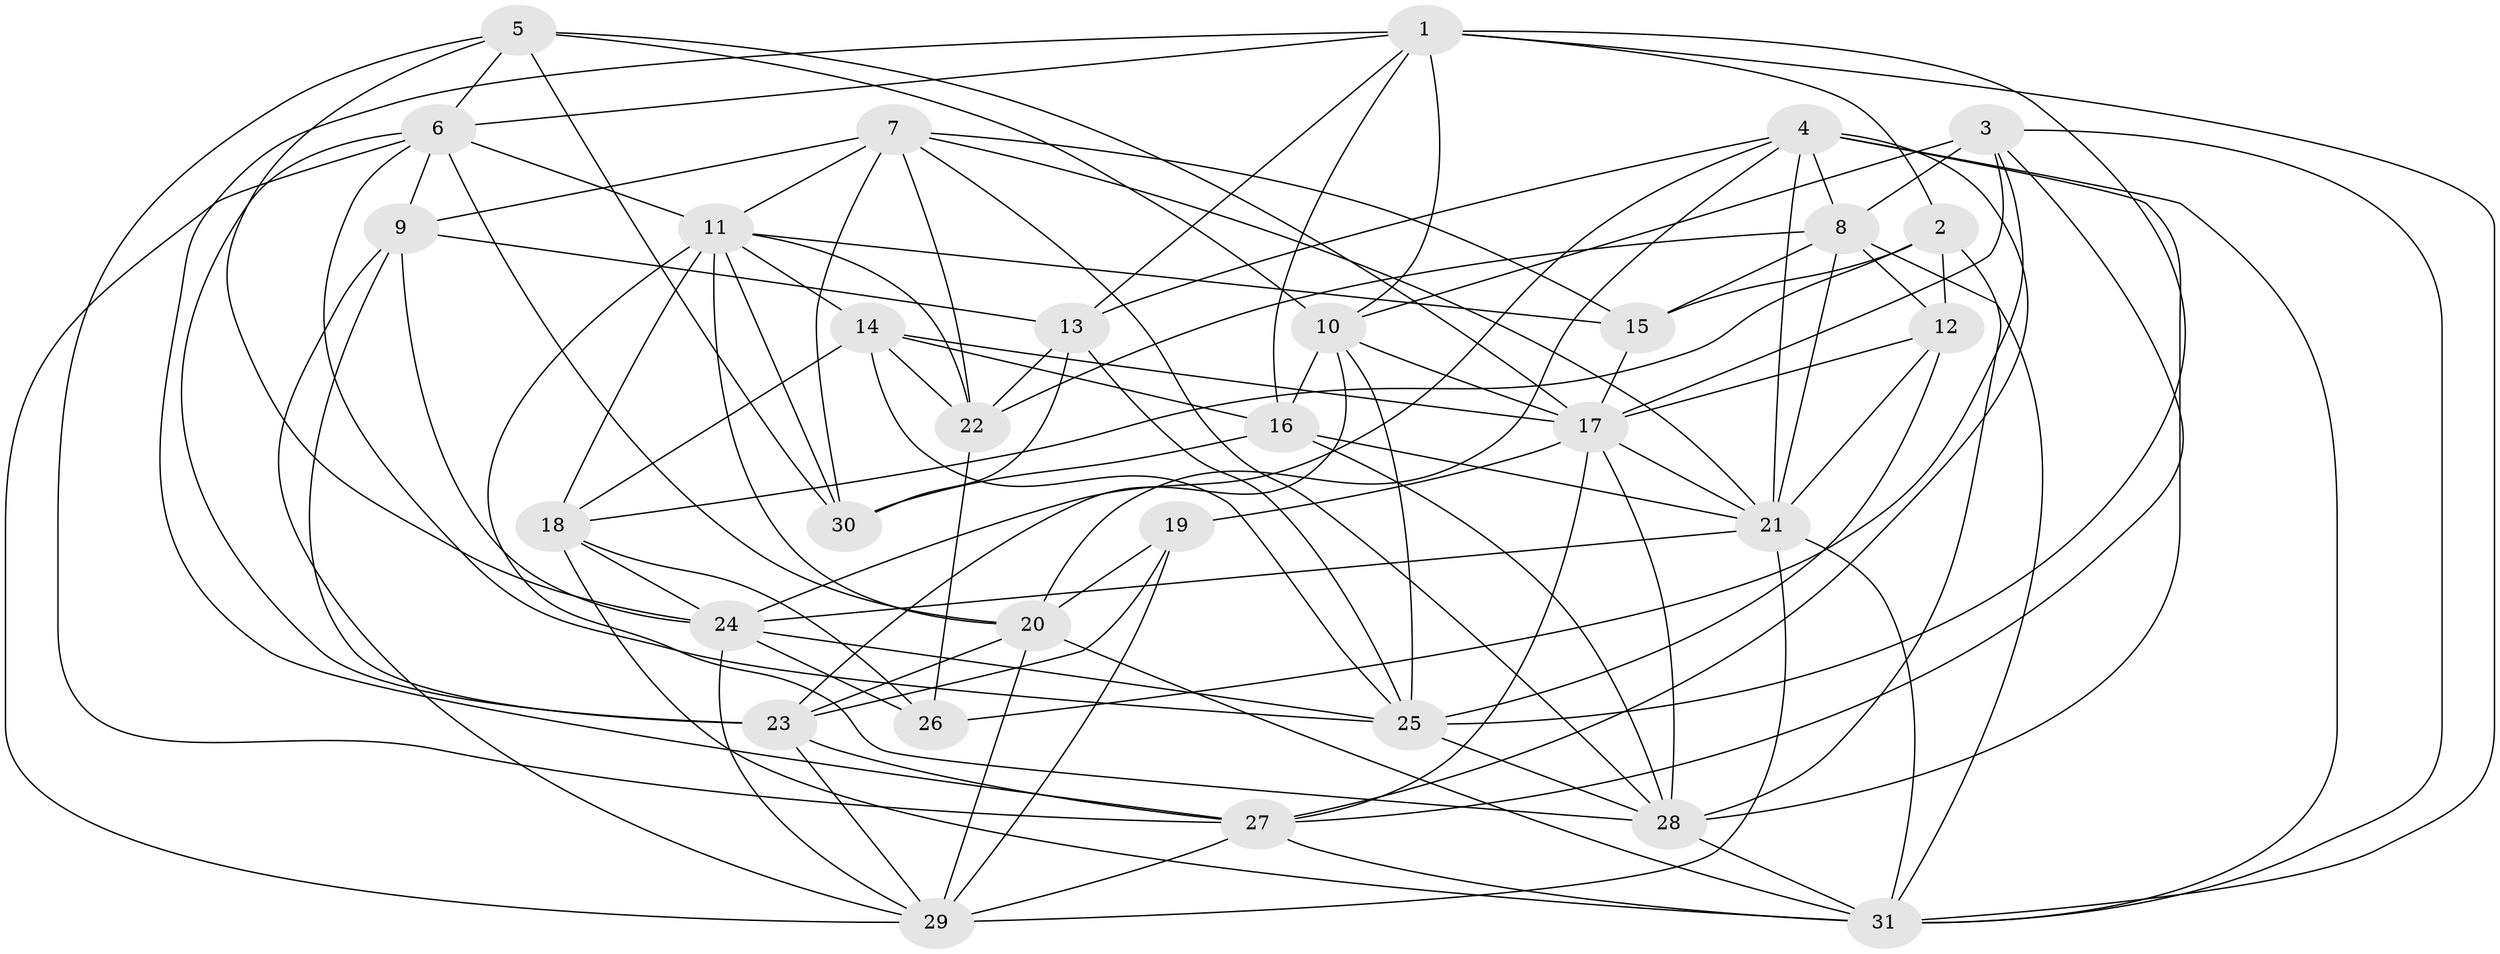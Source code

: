 // original degree distribution, {4: 1.0}
// Generated by graph-tools (version 1.1) at 2025/38/03/04/25 23:38:19]
// undirected, 31 vertices, 106 edges
graph export_dot {
  node [color=gray90,style=filled];
  1;
  2;
  3;
  4;
  5;
  6;
  7;
  8;
  9;
  10;
  11;
  12;
  13;
  14;
  15;
  16;
  17;
  18;
  19;
  20;
  21;
  22;
  23;
  24;
  25;
  26;
  27;
  28;
  29;
  30;
  31;
  1 -- 2 [weight=1.0];
  1 -- 6 [weight=1.0];
  1 -- 10 [weight=1.0];
  1 -- 13 [weight=1.0];
  1 -- 16 [weight=1.0];
  1 -- 25 [weight=1.0];
  1 -- 27 [weight=1.0];
  1 -- 31 [weight=1.0];
  2 -- 12 [weight=2.0];
  2 -- 15 [weight=1.0];
  2 -- 18 [weight=1.0];
  2 -- 28 [weight=1.0];
  3 -- 8 [weight=2.0];
  3 -- 10 [weight=2.0];
  3 -- 17 [weight=1.0];
  3 -- 26 [weight=1.0];
  3 -- 27 [weight=1.0];
  3 -- 31 [weight=1.0];
  4 -- 8 [weight=1.0];
  4 -- 13 [weight=1.0];
  4 -- 20 [weight=1.0];
  4 -- 21 [weight=1.0];
  4 -- 24 [weight=1.0];
  4 -- 27 [weight=1.0];
  4 -- 28 [weight=1.0];
  4 -- 31 [weight=1.0];
  5 -- 6 [weight=1.0];
  5 -- 10 [weight=1.0];
  5 -- 17 [weight=1.0];
  5 -- 24 [weight=1.0];
  5 -- 27 [weight=1.0];
  5 -- 30 [weight=1.0];
  6 -- 9 [weight=1.0];
  6 -- 11 [weight=1.0];
  6 -- 20 [weight=1.0];
  6 -- 23 [weight=1.0];
  6 -- 25 [weight=1.0];
  6 -- 29 [weight=1.0];
  7 -- 9 [weight=1.0];
  7 -- 11 [weight=1.0];
  7 -- 15 [weight=2.0];
  7 -- 21 [weight=1.0];
  7 -- 22 [weight=1.0];
  7 -- 28 [weight=1.0];
  7 -- 30 [weight=3.0];
  8 -- 12 [weight=1.0];
  8 -- 15 [weight=1.0];
  8 -- 21 [weight=2.0];
  8 -- 22 [weight=2.0];
  8 -- 31 [weight=1.0];
  9 -- 13 [weight=1.0];
  9 -- 23 [weight=1.0];
  9 -- 24 [weight=1.0];
  9 -- 29 [weight=1.0];
  10 -- 16 [weight=1.0];
  10 -- 17 [weight=1.0];
  10 -- 23 [weight=2.0];
  10 -- 25 [weight=2.0];
  11 -- 14 [weight=2.0];
  11 -- 15 [weight=1.0];
  11 -- 18 [weight=1.0];
  11 -- 20 [weight=1.0];
  11 -- 22 [weight=1.0];
  11 -- 28 [weight=1.0];
  11 -- 30 [weight=1.0];
  12 -- 17 [weight=1.0];
  12 -- 21 [weight=1.0];
  12 -- 25 [weight=1.0];
  13 -- 22 [weight=2.0];
  13 -- 25 [weight=1.0];
  13 -- 30 [weight=2.0];
  14 -- 16 [weight=1.0];
  14 -- 17 [weight=1.0];
  14 -- 18 [weight=1.0];
  14 -- 22 [weight=1.0];
  14 -- 25 [weight=2.0];
  15 -- 17 [weight=1.0];
  16 -- 21 [weight=1.0];
  16 -- 28 [weight=1.0];
  16 -- 30 [weight=1.0];
  17 -- 19 [weight=1.0];
  17 -- 21 [weight=1.0];
  17 -- 27 [weight=1.0];
  17 -- 28 [weight=1.0];
  18 -- 24 [weight=1.0];
  18 -- 26 [weight=1.0];
  18 -- 31 [weight=1.0];
  19 -- 20 [weight=3.0];
  19 -- 23 [weight=1.0];
  19 -- 29 [weight=1.0];
  20 -- 23 [weight=1.0];
  20 -- 29 [weight=1.0];
  20 -- 31 [weight=2.0];
  21 -- 24 [weight=1.0];
  21 -- 29 [weight=1.0];
  21 -- 31 [weight=1.0];
  22 -- 26 [weight=1.0];
  23 -- 27 [weight=1.0];
  23 -- 29 [weight=1.0];
  24 -- 25 [weight=1.0];
  24 -- 26 [weight=1.0];
  24 -- 29 [weight=1.0];
  25 -- 28 [weight=1.0];
  27 -- 29 [weight=1.0];
  27 -- 31 [weight=1.0];
  28 -- 31 [weight=1.0];
}
